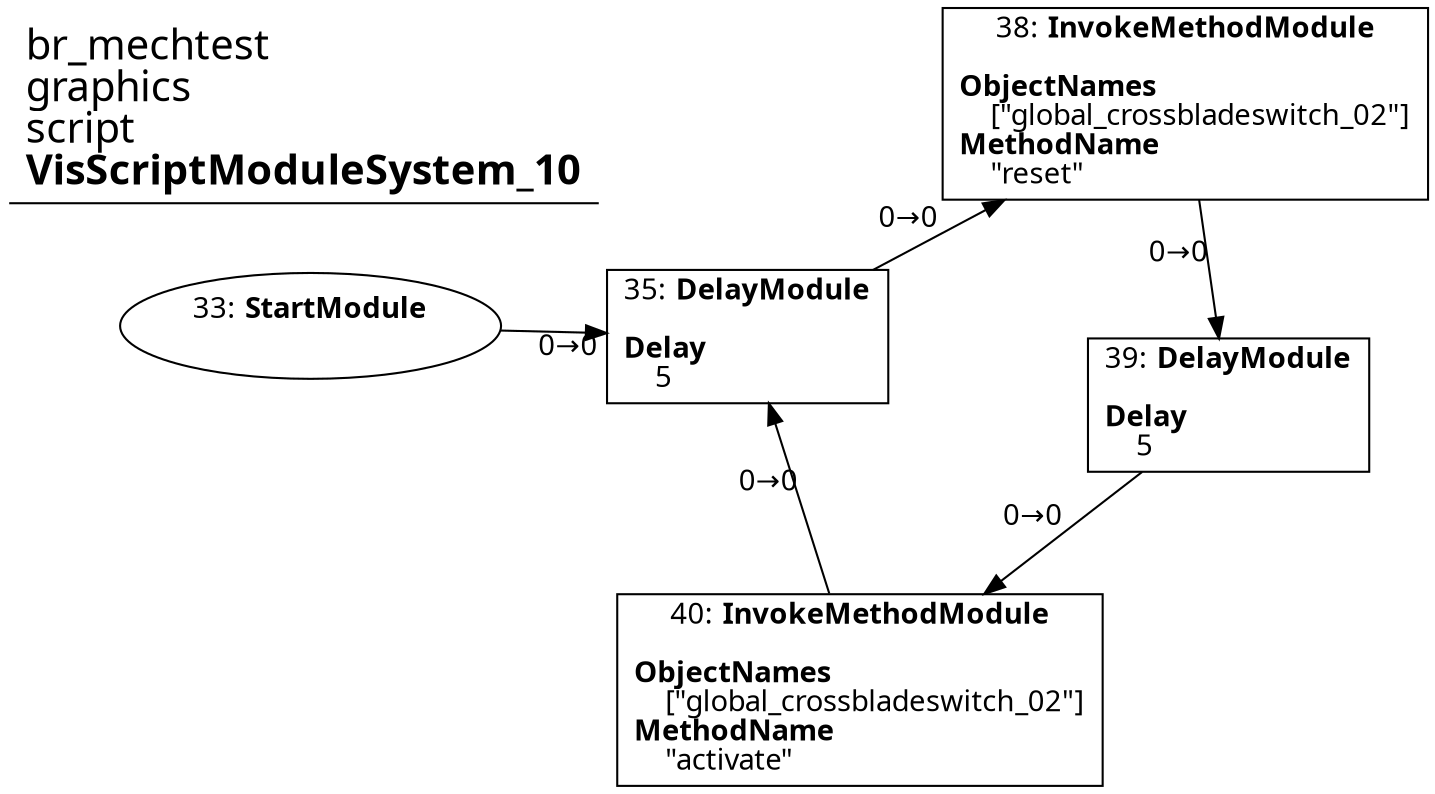 digraph {
    layout = fdp;
    overlap = prism;
    sep = "+16";
    splines = spline;

    node [ shape = box ];

    graph [ fontname = "Segoe UI" ];
    node [ fontname = "Segoe UI" ];
    edge [ fontname = "Segoe UI" ];

    33 [ label = <33: <b>StartModule</b><br/><br/>> ];
    33 [ shape = oval ]
    33 [ pos = "-0.45100003,-1.23!" ];
    33 -> 35 [ label = "0→0" ];

    35 [ label = <35: <b>DelayModule</b><br/><br/><b>Delay</b><br align="left"/>    5<br align="left"/>> ];
    35 [ pos = "-0.24800001,-1.23!" ];
    35 -> 38 [ label = "0→0" ];

    38 [ label = <38: <b>InvokeMethodModule</b><br/><br/><b>ObjectNames</b><br align="left"/>    [&quot;global_crossbladeswitch_02&quot;]<br align="left"/><b>MethodName</b><br align="left"/>    &quot;reset&quot;<br align="left"/>> ];
    38 [ pos = "-0.055000003,-1.138!" ];
    38 -> 39 [ label = "0→0" ];

    39 [ label = <39: <b>DelayModule</b><br/><br/><b>Delay</b><br align="left"/>    5<br align="left"/>> ];
    39 [ pos = "0.163,-1.348!" ];
    39 -> 40 [ label = "0→0" ];

    40 [ label = <40: <b>InvokeMethodModule</b><br/><br/><b>ObjectNames</b><br align="left"/>    [&quot;global_crossbladeswitch_02&quot;]<br align="left"/><b>MethodName</b><br align="left"/>    &quot;activate&quot;<br align="left"/>> ];
    40 [ pos = "-0.07300001,-1.567!" ];
    40 -> 35 [ label = "0→0" ];

    title [ pos = "-0.45200002,-1.1370001!" ];
    title [ shape = underline ];
    title [ label = <<font point-size="20">br_mechtest<br align="left"/>graphics<br align="left"/>script<br align="left"/><b>VisScriptModuleSystem_10</b><br align="left"/></font>> ];
}
